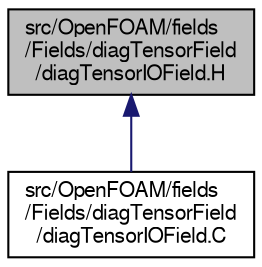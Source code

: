 digraph "src/OpenFOAM/fields/Fields/diagTensorField/diagTensorIOField.H"
{
  bgcolor="transparent";
  edge [fontname="FreeSans",fontsize="10",labelfontname="FreeSans",labelfontsize="10"];
  node [fontname="FreeSans",fontsize="10",shape=record];
  Node1 [label="src/OpenFOAM/fields\l/Fields/diagTensorField\l/diagTensorIOField.H",height=0.2,width=0.4,color="black", fillcolor="grey75", style="filled" fontcolor="black"];
  Node1 -> Node2 [dir="back",color="midnightblue",fontsize="10",style="solid",fontname="FreeSans"];
  Node2 [label="src/OpenFOAM/fields\l/Fields/diagTensorField\l/diagTensorIOField.C",height=0.2,width=0.4,color="black",URL="$a07474.html",tooltip="diagTensorField with IO. "];
}
